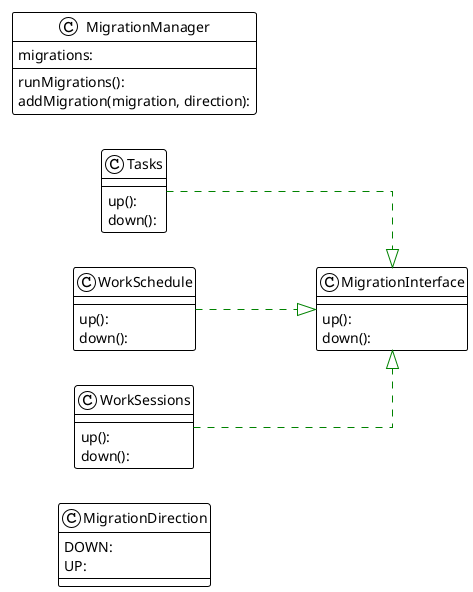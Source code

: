@startuml

!theme plain
left to right direction
skinparam linetype ortho

class MigrationDirection {
   DOWN:
   UP:
}
class MigrationInterface {
   up():
   down():
}
class MigrationManager {
   migrations:
   runMigrations():
   addMigration(migration, direction):
}
class Tasks {
   up():
   down():
}
class WorkSchedule {
   up():
   down():
}
class WorkSessions {
   up():
   down():
}

Tasks               -[#008200,dashed]-^  MigrationInterface
WorkSchedule        -[#008200,dashed]-^  MigrationInterface
WorkSessions        -[#008200,dashed]-^  MigrationInterface

@enduml
